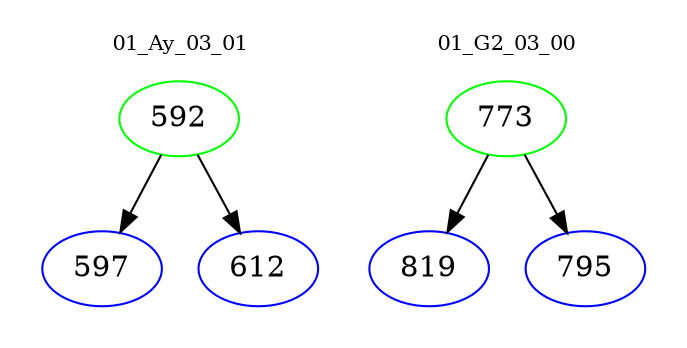 digraph{
subgraph cluster_0 {
color = white
label = "01_Ay_03_01";
fontsize=10;
T0_592 [label="592", color="green"]
T0_592 -> T0_597 [color="black"]
T0_597 [label="597", color="blue"]
T0_592 -> T0_612 [color="black"]
T0_612 [label="612", color="blue"]
}
subgraph cluster_1 {
color = white
label = "01_G2_03_00";
fontsize=10;
T1_773 [label="773", color="green"]
T1_773 -> T1_819 [color="black"]
T1_819 [label="819", color="blue"]
T1_773 -> T1_795 [color="black"]
T1_795 [label="795", color="blue"]
}
}
